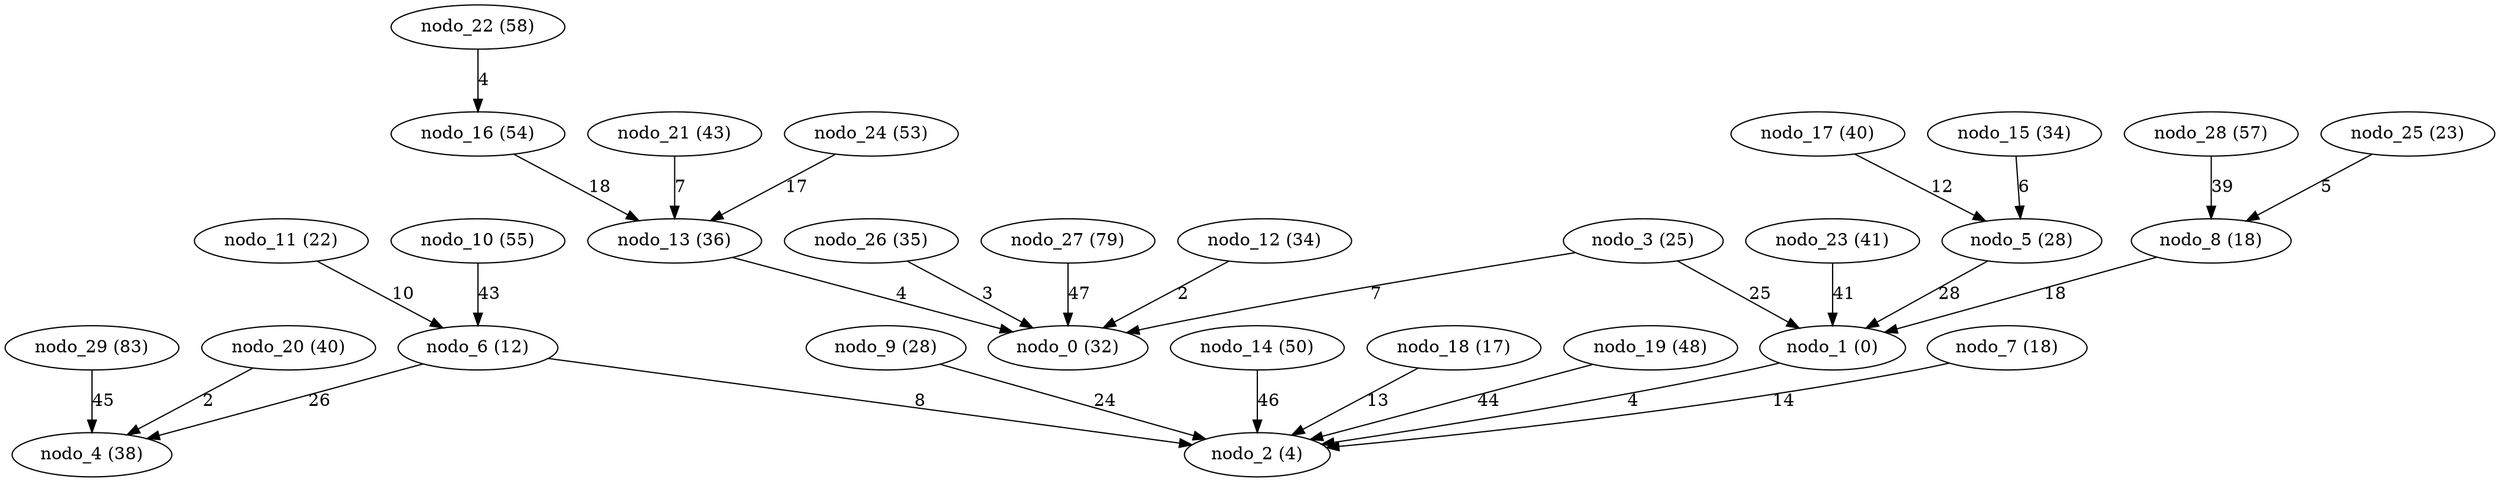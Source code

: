 digraph grafoDorogovtsevMendes_n_30_Dijkstra__source_1 {
"nodo_0 (32)";
"nodo_1 (0)";
"nodo_2 (4)";
"nodo_3 (25)";
"nodo_4 (38)";
"nodo_5 (28)";
"nodo_6 (12)";
"nodo_7 (18)";
"nodo_8 (18)";
"nodo_9 (28)";
"nodo_10 (55)";
"nodo_11 (22)";
"nodo_12 (34)";
"nodo_13 (36)";
"nodo_14 (50)";
"nodo_15 (34)";
"nodo_16 (54)";
"nodo_17 (40)";
"nodo_18 (17)";
"nodo_19 (48)";
"nodo_20 (40)";
"nodo_21 (43)";
"nodo_22 (58)";
"nodo_23 (41)";
"nodo_24 (53)";
"nodo_25 (23)";
"nodo_26 (35)";
"nodo_27 (79)";
"nodo_28 (57)";
"nodo_29 (83)";
"nodo_3 (25)" -> "nodo_0 (32)" [label=7 weight=7];
"nodo_1 (0)" -> "nodo_2 (4)" [label=4 weight=4];
"nodo_3 (25)" -> "nodo_1 (0)" [label=25 weight=25];
"nodo_6 (12)" -> "nodo_4 (38)" [label=26 weight=26];
"nodo_5 (28)" -> "nodo_1 (0)" [label=28 weight=28];
"nodo_6 (12)" -> "nodo_2 (4)" [label=8 weight=8];
"nodo_7 (18)" -> "nodo_2 (4)" [label=14 weight=14];
"nodo_8 (18)" -> "nodo_1 (0)" [label=18 weight=18];
"nodo_9 (28)" -> "nodo_2 (4)" [label=24 weight=24];
"nodo_10 (55)" -> "nodo_6 (12)" [label=43 weight=43];
"nodo_11 (22)" -> "nodo_6 (12)" [label=10 weight=10];
"nodo_12 (34)" -> "nodo_0 (32)" [label=2 weight=2];
"nodo_13 (36)" -> "nodo_0 (32)" [label=4 weight=4];
"nodo_14 (50)" -> "nodo_2 (4)" [label=46 weight=46];
"nodo_15 (34)" -> "nodo_5 (28)" [label=6 weight=6];
"nodo_16 (54)" -> "nodo_13 (36)" [label=18 weight=18];
"nodo_17 (40)" -> "nodo_5 (28)" [label=12 weight=12];
"nodo_18 (17)" -> "nodo_2 (4)" [label=13 weight=13];
"nodo_19 (48)" -> "nodo_2 (4)" [label=44 weight=44];
"nodo_20 (40)" -> "nodo_4 (38)" [label=2 weight=2];
"nodo_21 (43)" -> "nodo_13 (36)" [label=7 weight=7];
"nodo_22 (58)" -> "nodo_16 (54)" [label=4 weight=4];
"nodo_23 (41)" -> "nodo_1 (0)" [label=41 weight=41];
"nodo_24 (53)" -> "nodo_13 (36)" [label=17 weight=17];
"nodo_25 (23)" -> "nodo_8 (18)" [label=5 weight=5];
"nodo_26 (35)" -> "nodo_0 (32)" [label=3 weight=3];
"nodo_27 (79)" -> "nodo_0 (32)" [label=47 weight=47];
"nodo_28 (57)" -> "nodo_8 (18)" [label=39 weight=39];
"nodo_29 (83)" -> "nodo_4 (38)" [label=45 weight=45];
}